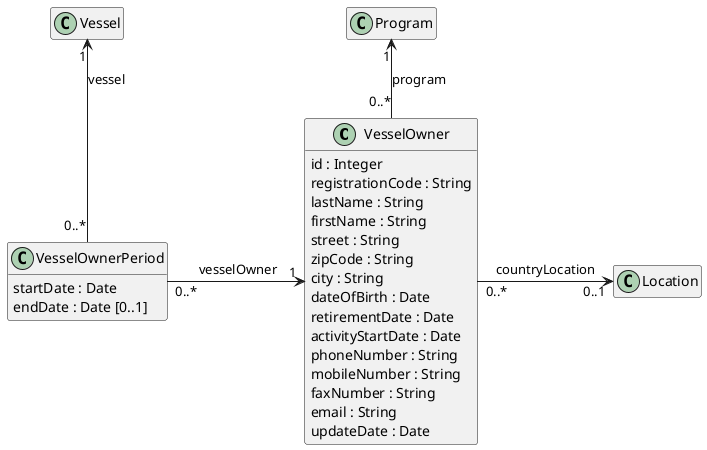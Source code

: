 @startuml
hide empty members

class VesselOwner {
    id : Integer
    registrationCode : String
    lastName : String
    firstName : String
    street : String
    zipCode : String
    city : String
    dateOfBirth : Date
    retirementDate : Date
    activityStartDate : Date
    phoneNumber : String
    mobileNumber : String
    faxNumber : String
    email : String
    updateDate : Date
}

class VesselOwnerPeriod {
    startDate : Date
    endDate : Date [0..1]
}

VesselOwnerPeriod "0..*" -up-> "1" Vessel : vessel
VesselOwnerPeriod "0..*" -right-> "1" VesselOwner : "    vesselOwner   "

VesselOwner "0..*" -right-> "0..1" Location : countryLocation
VesselOwner "0..*" -up-> "1" Program : program

@enduml
